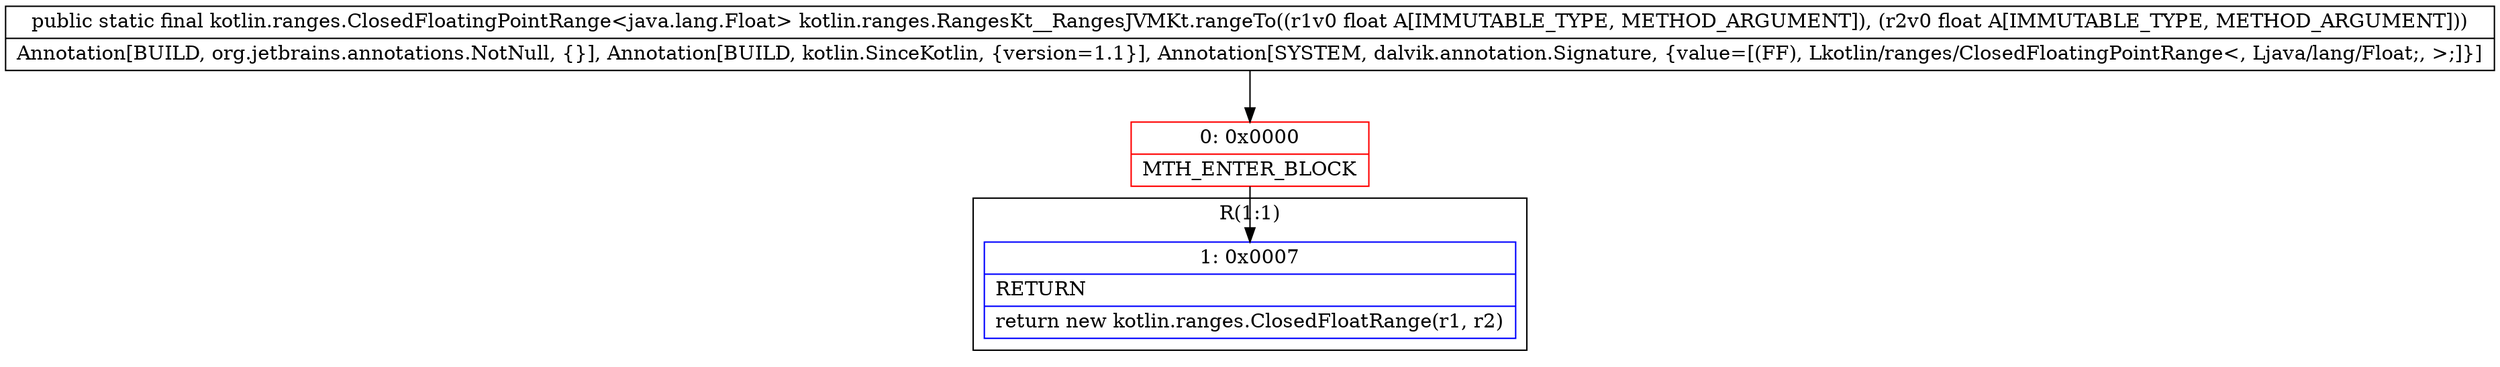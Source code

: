 digraph "CFG forkotlin.ranges.RangesKt__RangesJVMKt.rangeTo(FF)Lkotlin\/ranges\/ClosedFloatingPointRange;" {
subgraph cluster_Region_1707385759 {
label = "R(1:1)";
node [shape=record,color=blue];
Node_1 [shape=record,label="{1\:\ 0x0007|RETURN\l|return new kotlin.ranges.ClosedFloatRange(r1, r2)\l}"];
}
Node_0 [shape=record,color=red,label="{0\:\ 0x0000|MTH_ENTER_BLOCK\l}"];
MethodNode[shape=record,label="{public static final kotlin.ranges.ClosedFloatingPointRange\<java.lang.Float\> kotlin.ranges.RangesKt__RangesJVMKt.rangeTo((r1v0 float A[IMMUTABLE_TYPE, METHOD_ARGUMENT]), (r2v0 float A[IMMUTABLE_TYPE, METHOD_ARGUMENT]))  | Annotation[BUILD, org.jetbrains.annotations.NotNull, \{\}], Annotation[BUILD, kotlin.SinceKotlin, \{version=1.1\}], Annotation[SYSTEM, dalvik.annotation.Signature, \{value=[(FF), Lkotlin\/ranges\/ClosedFloatingPointRange\<, Ljava\/lang\/Float;, \>;]\}]\l}"];
MethodNode -> Node_0;
Node_0 -> Node_1;
}

